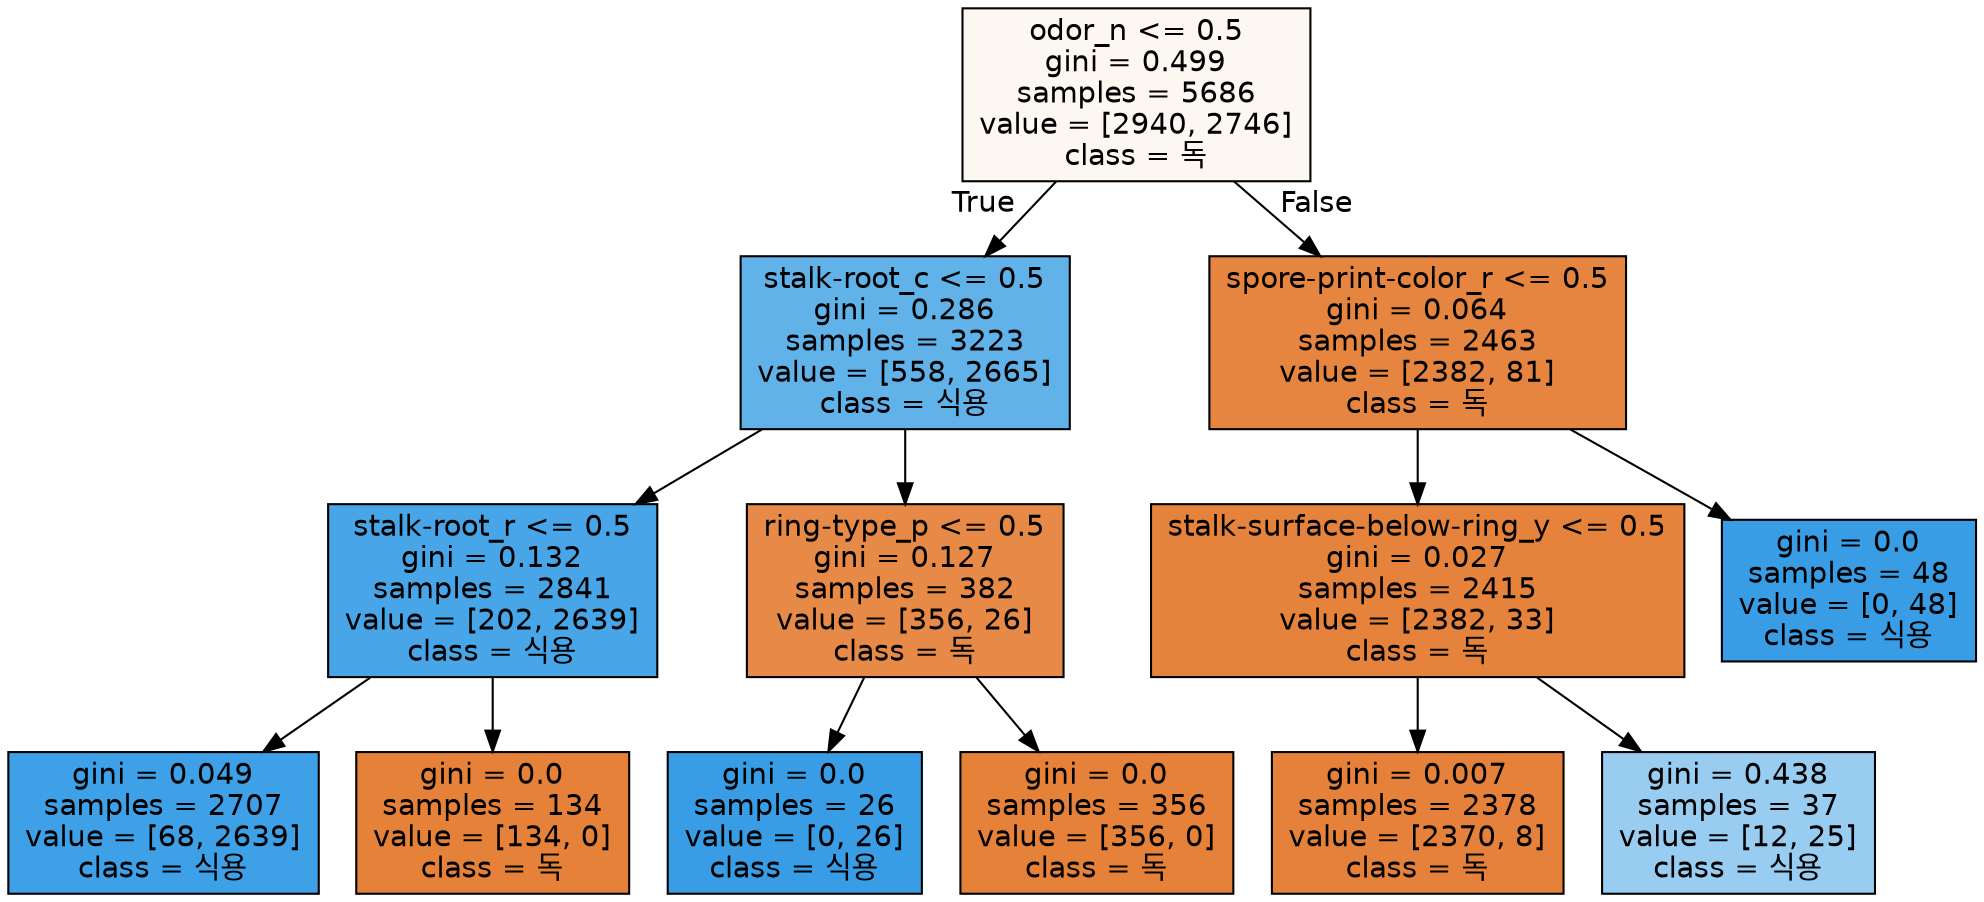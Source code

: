 digraph Tree {
node [shape=box, style="filled", color="black", fontname="helvetica"] ;
edge [fontname="helvetica"] ;
0 [label="odor_n <= 0.5\ngini = 0.499\nsamples = 5686\nvalue = [2940, 2746]\nclass = 독", fillcolor="#fdf7f2"] ;
1 [label="stalk-root_c <= 0.5\ngini = 0.286\nsamples = 3223\nvalue = [558, 2665]\nclass = 식용", fillcolor="#62b2ea"] ;
0 -> 1 [labeldistance=2.5, labelangle=45, headlabel="True"] ;
2 [label="stalk-root_r <= 0.5\ngini = 0.132\nsamples = 2841\nvalue = [202, 2639]\nclass = 식용", fillcolor="#48a5e7"] ;
1 -> 2 ;
3 [label="gini = 0.049\nsamples = 2707\nvalue = [68, 2639]\nclass = 식용", fillcolor="#3ea0e6"] ;
2 -> 3 ;
4 [label="gini = 0.0\nsamples = 134\nvalue = [134, 0]\nclass = 독", fillcolor="#e58139"] ;
2 -> 4 ;
5 [label="ring-type_p <= 0.5\ngini = 0.127\nsamples = 382\nvalue = [356, 26]\nclass = 독", fillcolor="#e78a47"] ;
1 -> 5 ;
6 [label="gini = 0.0\nsamples = 26\nvalue = [0, 26]\nclass = 식용", fillcolor="#399de5"] ;
5 -> 6 ;
7 [label="gini = 0.0\nsamples = 356\nvalue = [356, 0]\nclass = 독", fillcolor="#e58139"] ;
5 -> 7 ;
8 [label="spore-print-color_r <= 0.5\ngini = 0.064\nsamples = 2463\nvalue = [2382, 81]\nclass = 독", fillcolor="#e68540"] ;
0 -> 8 [labeldistance=2.5, labelangle=-45, headlabel="False"] ;
9 [label="stalk-surface-below-ring_y <= 0.5\ngini = 0.027\nsamples = 2415\nvalue = [2382, 33]\nclass = 독", fillcolor="#e5833c"] ;
8 -> 9 ;
10 [label="gini = 0.007\nsamples = 2378\nvalue = [2370, 8]\nclass = 독", fillcolor="#e5813a"] ;
9 -> 10 ;
11 [label="gini = 0.438\nsamples = 37\nvalue = [12, 25]\nclass = 식용", fillcolor="#98ccf1"] ;
9 -> 11 ;
12 [label="gini = 0.0\nsamples = 48\nvalue = [0, 48]\nclass = 식용", fillcolor="#399de5"] ;
8 -> 12 ;
}